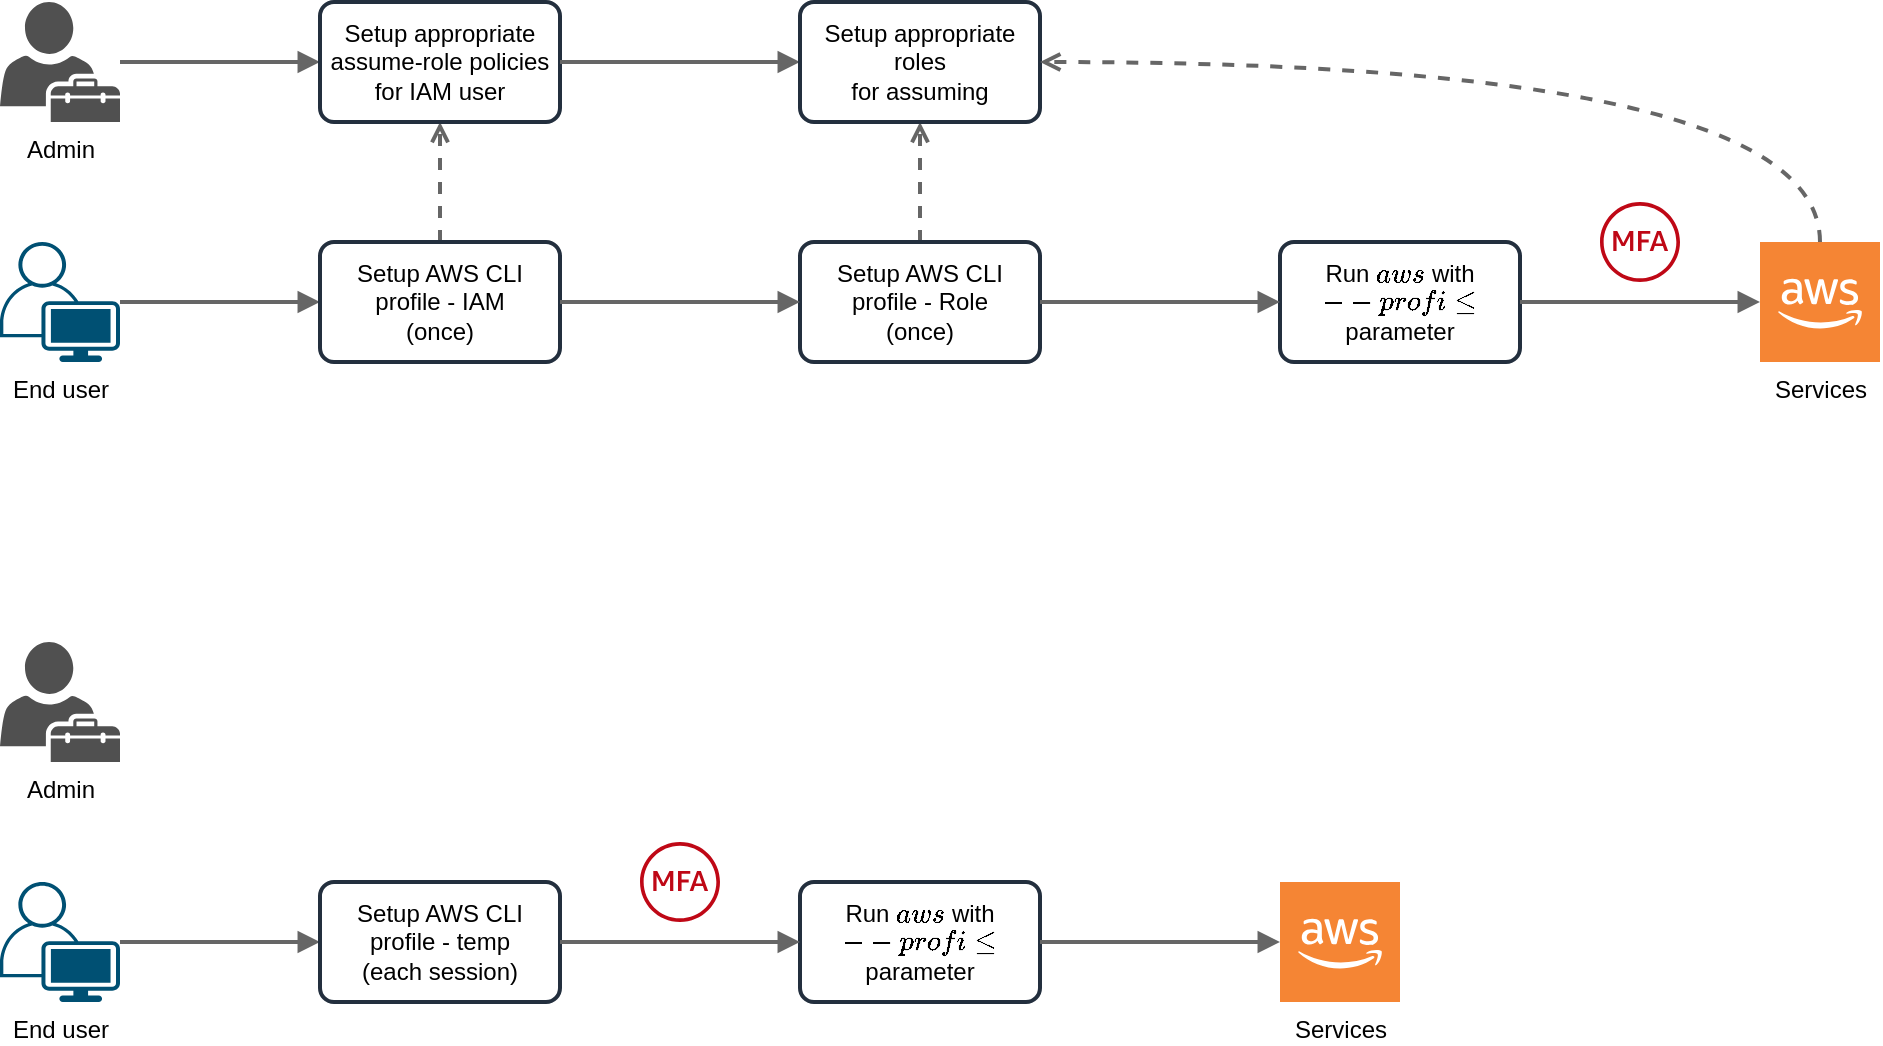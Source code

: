 <mxfile version="16.1.2" type="device"><diagram id="S7vbq2_FStisLL1v0JIi" name="First"><mxGraphModel dx="1422" dy="865" grid="1" gridSize="10" guides="1" tooltips="1" connect="1" arrows="1" fold="1" page="1" pageScale="1" pageWidth="827" pageHeight="1169" math="0" shadow="0"><root><mxCell id="Mm6LmC0PsEkfKwMHmPOk-0"/><mxCell id="Mm6LmC0PsEkfKwMHmPOk-1" parent="Mm6LmC0PsEkfKwMHmPOk-0"/><mxCell id="Mm6LmC0PsEkfKwMHmPOk-7" style="rounded=0;orthogonalLoop=1;jettySize=auto;html=1;entryX=0;entryY=0.5;entryDx=0;entryDy=0;strokeWidth=2;strokeColor=#666666;endArrow=block;endFill=1;" parent="Mm6LmC0PsEkfKwMHmPOk-1" source="Mm6LmC0PsEkfKwMHmPOk-4" target="Mm6LmC0PsEkfKwMHmPOk-6" edge="1"><mxGeometry relative="1" as="geometry"/></mxCell><mxCell id="Mm6LmC0PsEkfKwMHmPOk-4" value="End user" style="points=[[0.35,0,0],[0.98,0.51,0],[1,0.71,0],[0.67,1,0],[0,0.795,0],[0,0.65,0]];verticalLabelPosition=bottom;sketch=0;html=1;verticalAlign=top;aspect=fixed;align=center;pointerEvents=1;shape=mxgraph.cisco19.user;fillColor=#005073;strokeColor=none;" parent="Mm6LmC0PsEkfKwMHmPOk-1" vertex="1"><mxGeometry x="120" y="240" width="60" height="60" as="geometry"/></mxCell><mxCell id="Mm6LmC0PsEkfKwMHmPOk-17" style="edgeStyle=none;rounded=0;orthogonalLoop=1;jettySize=auto;html=1;entryX=0.5;entryY=1;entryDx=0;entryDy=0;endArrow=open;endFill=0;strokeColor=#666666;strokeWidth=2;dashed=1;" parent="Mm6LmC0PsEkfKwMHmPOk-1" source="Mm6LmC0PsEkfKwMHmPOk-6" target="Mm6LmC0PsEkfKwMHmPOk-14" edge="1"><mxGeometry relative="1" as="geometry"/></mxCell><mxCell id="Mm6LmC0PsEkfKwMHmPOk-6" value="Setup AWS CLI profile - IAM&lt;br&gt;(once)" style="rounded=1;whiteSpace=wrap;html=1;absoluteArcSize=1;arcSize=14;strokeWidth=2;strokeColor=#232F3E;" parent="Mm6LmC0PsEkfKwMHmPOk-1" vertex="1"><mxGeometry x="280" y="240" width="120" height="60" as="geometry"/></mxCell><mxCell id="Mm6LmC0PsEkfKwMHmPOk-18" style="edgeStyle=none;rounded=0;orthogonalLoop=1;jettySize=auto;html=1;entryX=0.5;entryY=1;entryDx=0;entryDy=0;dashed=1;endArrow=open;endFill=0;strokeColor=#666666;strokeWidth=2;" parent="Mm6LmC0PsEkfKwMHmPOk-1" source="Mm6LmC0PsEkfKwMHmPOk-8" target="Mm6LmC0PsEkfKwMHmPOk-16" edge="1"><mxGeometry relative="1" as="geometry"/></mxCell><mxCell id="Mm6LmC0PsEkfKwMHmPOk-8" value="Setup AWS CLI profile - Role&lt;br&gt;(once)" style="rounded=1;whiteSpace=wrap;html=1;absoluteArcSize=1;arcSize=14;strokeWidth=2;strokeColor=#232F3E;" parent="Mm6LmC0PsEkfKwMHmPOk-1" vertex="1"><mxGeometry x="520" y="240" width="120" height="60" as="geometry"/></mxCell><mxCell id="Mm6LmC0PsEkfKwMHmPOk-9" style="rounded=0;orthogonalLoop=1;jettySize=auto;html=1;entryX=0;entryY=0.5;entryDx=0;entryDy=0;strokeWidth=2;strokeColor=#666666;endArrow=block;endFill=1;exitX=1;exitY=0.5;exitDx=0;exitDy=0;" parent="Mm6LmC0PsEkfKwMHmPOk-1" source="Mm6LmC0PsEkfKwMHmPOk-6" target="Mm6LmC0PsEkfKwMHmPOk-8" edge="1"><mxGeometry relative="1" as="geometry"><mxPoint x="190" y="280.0" as="sourcePoint"/><mxPoint x="290" y="280.0" as="targetPoint"/></mxGeometry></mxCell><mxCell id="Mm6LmC0PsEkfKwMHmPOk-10" value="Run `aws` with &lt;br&gt;`--profile` parameter" style="rounded=1;whiteSpace=wrap;html=1;absoluteArcSize=1;arcSize=14;strokeWidth=2;strokeColor=#232F3E;" parent="Mm6LmC0PsEkfKwMHmPOk-1" vertex="1"><mxGeometry x="760" y="240" width="120" height="60" as="geometry"/></mxCell><mxCell id="Mm6LmC0PsEkfKwMHmPOk-11" style="rounded=0;orthogonalLoop=1;jettySize=auto;html=1;entryX=0;entryY=0.5;entryDx=0;entryDy=0;strokeWidth=2;strokeColor=#666666;endArrow=block;endFill=1;exitX=1;exitY=0.5;exitDx=0;exitDy=0;" parent="Mm6LmC0PsEkfKwMHmPOk-1" source="Mm6LmC0PsEkfKwMHmPOk-8" target="Mm6LmC0PsEkfKwMHmPOk-10" edge="1"><mxGeometry relative="1" as="geometry"><mxPoint x="670" y="200" as="sourcePoint"/><mxPoint x="530" y="280.0" as="targetPoint"/></mxGeometry></mxCell><mxCell id="Mm6LmC0PsEkfKwMHmPOk-12" value="Admin" style="sketch=0;pointerEvents=1;shadow=0;dashed=0;html=1;strokeColor=none;fillColor=#505050;labelPosition=center;verticalLabelPosition=bottom;verticalAlign=top;outlineConnect=0;align=center;shape=mxgraph.office.users.tenant_admin;" parent="Mm6LmC0PsEkfKwMHmPOk-1" vertex="1"><mxGeometry x="120" y="120" width="60" height="60" as="geometry"/></mxCell><mxCell id="Mm6LmC0PsEkfKwMHmPOk-13" style="rounded=0;orthogonalLoop=1;jettySize=auto;html=1;entryX=0;entryY=0.5;entryDx=0;entryDy=0;strokeWidth=2;strokeColor=#666666;endArrow=block;endFill=1;" parent="Mm6LmC0PsEkfKwMHmPOk-1" source="Mm6LmC0PsEkfKwMHmPOk-12" target="Mm6LmC0PsEkfKwMHmPOk-14" edge="1"><mxGeometry relative="1" as="geometry"><mxPoint x="220" y="120" as="sourcePoint"/></mxGeometry></mxCell><mxCell id="Mm6LmC0PsEkfKwMHmPOk-14" value="Setup appropriate assume-role policies&lt;br&gt;for IAM user" style="rounded=1;whiteSpace=wrap;html=1;absoluteArcSize=1;arcSize=14;strokeWidth=2;strokeColor=#232F3E;" parent="Mm6LmC0PsEkfKwMHmPOk-1" vertex="1"><mxGeometry x="280" y="120" width="120" height="60" as="geometry"/></mxCell><mxCell id="Mm6LmC0PsEkfKwMHmPOk-15" style="rounded=0;orthogonalLoop=1;jettySize=auto;html=1;entryX=0;entryY=0.5;entryDx=0;entryDy=0;strokeWidth=2;strokeColor=#666666;endArrow=block;endFill=1;exitX=1;exitY=0.5;exitDx=0;exitDy=0;" parent="Mm6LmC0PsEkfKwMHmPOk-1" source="Mm6LmC0PsEkfKwMHmPOk-14" target="Mm6LmC0PsEkfKwMHmPOk-16" edge="1"><mxGeometry relative="1" as="geometry"><mxPoint x="450" y="120" as="sourcePoint"/></mxGeometry></mxCell><mxCell id="Mm6LmC0PsEkfKwMHmPOk-16" value="Setup appropriate roles&lt;br&gt;for assuming" style="rounded=1;whiteSpace=wrap;html=1;absoluteArcSize=1;arcSize=14;strokeWidth=2;strokeColor=#232F3E;" parent="Mm6LmC0PsEkfKwMHmPOk-1" vertex="1"><mxGeometry x="520" y="120" width="120" height="60" as="geometry"/></mxCell><mxCell id="Mm6LmC0PsEkfKwMHmPOk-19" value="" style="sketch=0;outlineConnect=0;fontColor=#232F3E;gradientColor=none;fillColor=#BF0816;strokeColor=none;dashed=0;verticalLabelPosition=bottom;verticalAlign=top;align=center;html=1;fontSize=12;fontStyle=0;aspect=fixed;pointerEvents=1;shape=mxgraph.aws4.mfa_token;" parent="Mm6LmC0PsEkfKwMHmPOk-1" vertex="1"><mxGeometry x="920" y="220" width="40" height="40" as="geometry"/></mxCell><mxCell id="Mm6LmC0PsEkfKwMHmPOk-21" style="rounded=0;orthogonalLoop=1;jettySize=auto;html=1;strokeWidth=2;strokeColor=#666666;endArrow=block;endFill=1;exitX=1;exitY=0.5;exitDx=0;exitDy=0;" parent="Mm6LmC0PsEkfKwMHmPOk-1" source="Mm6LmC0PsEkfKwMHmPOk-10" target="Mm6LmC0PsEkfKwMHmPOk-22" edge="1"><mxGeometry relative="1" as="geometry"><mxPoint x="880" y="270.0" as="sourcePoint"/><mxPoint x="960" y="270.0" as="targetPoint"/></mxGeometry></mxCell><mxCell id="Mm6LmC0PsEkfKwMHmPOk-23" style="edgeStyle=orthogonalEdgeStyle;rounded=0;orthogonalLoop=1;jettySize=auto;html=1;entryX=1;entryY=0.5;entryDx=0;entryDy=0;dashed=1;endArrow=open;endFill=0;strokeColor=#666666;strokeWidth=2;elbow=vertical;curved=1;" parent="Mm6LmC0PsEkfKwMHmPOk-1" source="Mm6LmC0PsEkfKwMHmPOk-22" target="Mm6LmC0PsEkfKwMHmPOk-16" edge="1"><mxGeometry relative="1" as="geometry"><Array as="points"><mxPoint x="1030" y="150"/></Array></mxGeometry></mxCell><mxCell id="Mm6LmC0PsEkfKwMHmPOk-22" value="Services" style="outlineConnect=0;dashed=0;verticalLabelPosition=bottom;verticalAlign=top;align=center;html=1;shape=mxgraph.aws3.cloud_2;fillColor=#F58534;gradientColor=none;strokeColor=#232F3E;" parent="Mm6LmC0PsEkfKwMHmPOk-1" vertex="1"><mxGeometry x="1000" y="240" width="60" height="60" as="geometry"/></mxCell><mxCell id="Mm6LmC0PsEkfKwMHmPOk-24" style="rounded=0;orthogonalLoop=1;jettySize=auto;html=1;entryX=0;entryY=0.5;entryDx=0;entryDy=0;strokeWidth=2;strokeColor=#666666;endArrow=block;endFill=1;" parent="Mm6LmC0PsEkfKwMHmPOk-1" source="Mm6LmC0PsEkfKwMHmPOk-25" edge="1"><mxGeometry relative="1" as="geometry"><mxPoint x="280" y="590" as="targetPoint"/></mxGeometry></mxCell><mxCell id="Mm6LmC0PsEkfKwMHmPOk-25" value="End user" style="points=[[0.35,0,0],[0.98,0.51,0],[1,0.71,0],[0.67,1,0],[0,0.795,0],[0,0.65,0]];verticalLabelPosition=bottom;sketch=0;html=1;verticalAlign=top;aspect=fixed;align=center;pointerEvents=1;shape=mxgraph.cisco19.user;fillColor=#005073;strokeColor=none;" parent="Mm6LmC0PsEkfKwMHmPOk-1" vertex="1"><mxGeometry x="120" y="560" width="60" height="60" as="geometry"/></mxCell><mxCell id="Mm6LmC0PsEkfKwMHmPOk-29" value="Setup AWS CLI profile - temp&lt;br&gt;(each session)" style="rounded=1;whiteSpace=wrap;html=1;absoluteArcSize=1;arcSize=14;strokeWidth=2;strokeColor=#232F3E;" parent="Mm6LmC0PsEkfKwMHmPOk-1" vertex="1"><mxGeometry x="280" y="560" width="120" height="60" as="geometry"/></mxCell><mxCell id="Mm6LmC0PsEkfKwMHmPOk-31" value="Run `aws` with &lt;br&gt;`--profile` parameter" style="rounded=1;whiteSpace=wrap;html=1;absoluteArcSize=1;arcSize=14;strokeWidth=2;strokeColor=#232F3E;" parent="Mm6LmC0PsEkfKwMHmPOk-1" vertex="1"><mxGeometry x="520" y="560" width="120" height="60" as="geometry"/></mxCell><mxCell id="Mm6LmC0PsEkfKwMHmPOk-32" style="rounded=0;orthogonalLoop=1;jettySize=auto;html=1;entryX=0;entryY=0.5;entryDx=0;entryDy=0;strokeWidth=2;strokeColor=#666666;endArrow=block;endFill=1;exitX=1;exitY=0.5;exitDx=0;exitDy=0;" parent="Mm6LmC0PsEkfKwMHmPOk-1" source="Mm6LmC0PsEkfKwMHmPOk-29" target="Mm6LmC0PsEkfKwMHmPOk-31" edge="1"><mxGeometry relative="1" as="geometry"><mxPoint x="440" y="590" as="sourcePoint"/><mxPoint x="330" y="600.0" as="targetPoint"/></mxGeometry></mxCell><mxCell id="Mm6LmC0PsEkfKwMHmPOk-33" value="Admin" style="sketch=0;pointerEvents=1;shadow=0;dashed=0;html=1;strokeColor=none;fillColor=#505050;labelPosition=center;verticalLabelPosition=bottom;verticalAlign=top;outlineConnect=0;align=center;shape=mxgraph.office.users.tenant_admin;" parent="Mm6LmC0PsEkfKwMHmPOk-1" vertex="1"><mxGeometry x="120" y="440" width="60" height="60" as="geometry"/></mxCell><mxCell id="Mm6LmC0PsEkfKwMHmPOk-38" value="" style="sketch=0;outlineConnect=0;fontColor=#232F3E;gradientColor=none;fillColor=#BF0816;strokeColor=none;dashed=0;verticalLabelPosition=bottom;verticalAlign=top;align=center;html=1;fontSize=12;fontStyle=0;aspect=fixed;pointerEvents=1;shape=mxgraph.aws4.mfa_token;" parent="Mm6LmC0PsEkfKwMHmPOk-1" vertex="1"><mxGeometry x="440" y="540" width="40" height="40" as="geometry"/></mxCell><mxCell id="Mm6LmC0PsEkfKwMHmPOk-39" style="rounded=0;orthogonalLoop=1;jettySize=auto;html=1;strokeWidth=2;strokeColor=#666666;endArrow=block;endFill=1;exitX=1;exitY=0.5;exitDx=0;exitDy=0;" parent="Mm6LmC0PsEkfKwMHmPOk-1" source="Mm6LmC0PsEkfKwMHmPOk-31" target="Mm6LmC0PsEkfKwMHmPOk-41" edge="1"><mxGeometry relative="1" as="geometry"><mxPoint x="640" y="590.0" as="sourcePoint"/><mxPoint x="720" y="590.0" as="targetPoint"/></mxGeometry></mxCell><mxCell id="Mm6LmC0PsEkfKwMHmPOk-41" value="Services" style="outlineConnect=0;dashed=0;verticalLabelPosition=bottom;verticalAlign=top;align=center;html=1;shape=mxgraph.aws3.cloud_2;fillColor=#F58534;gradientColor=none;strokeColor=#232F3E;" parent="Mm6LmC0PsEkfKwMHmPOk-1" vertex="1"><mxGeometry x="760" y="560" width="60" height="60" as="geometry"/></mxCell></root></mxGraphModel></diagram></mxfile>